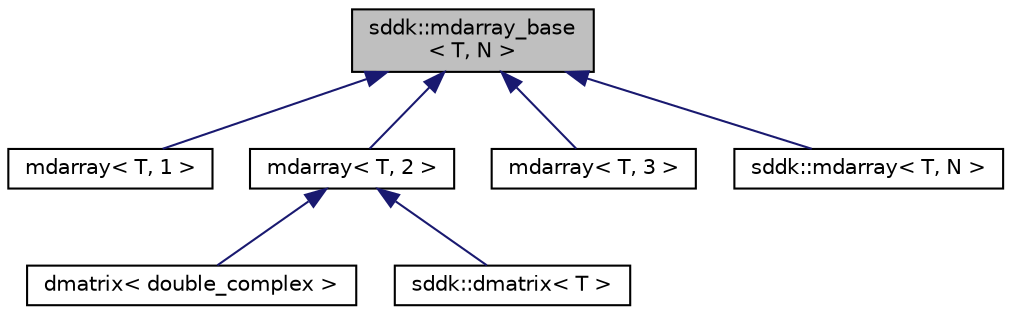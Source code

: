digraph "sddk::mdarray_base&lt; T, N &gt;"
{
 // INTERACTIVE_SVG=YES
  edge [fontname="Helvetica",fontsize="10",labelfontname="Helvetica",labelfontsize="10"];
  node [fontname="Helvetica",fontsize="10",shape=record];
  Node1 [label="sddk::mdarray_base\l\< T, N \>",height=0.2,width=0.4,color="black", fillcolor="grey75", style="filled", fontcolor="black"];
  Node1 -> Node2 [dir="back",color="midnightblue",fontsize="10",style="solid",fontname="Helvetica"];
  Node2 [label="mdarray\< T, 1 \>",height=0.2,width=0.4,color="black", fillcolor="white", style="filled",URL="$classsddk_1_1mdarray.html"];
  Node1 -> Node3 [dir="back",color="midnightblue",fontsize="10",style="solid",fontname="Helvetica"];
  Node3 [label="mdarray\< T, 2 \>",height=0.2,width=0.4,color="black", fillcolor="white", style="filled",URL="$classsddk_1_1mdarray.html"];
  Node3 -> Node4 [dir="back",color="midnightblue",fontsize="10",style="solid",fontname="Helvetica"];
  Node4 [label="dmatrix\< double_complex \>",height=0.2,width=0.4,color="black", fillcolor="white", style="filled",URL="$classsddk_1_1dmatrix.html"];
  Node3 -> Node5 [dir="back",color="midnightblue",fontsize="10",style="solid",fontname="Helvetica"];
  Node5 [label="sddk::dmatrix\< T \>",height=0.2,width=0.4,color="black", fillcolor="white", style="filled",URL="$classsddk_1_1dmatrix.html",tooltip="Distributed matrix. "];
  Node1 -> Node6 [dir="back",color="midnightblue",fontsize="10",style="solid",fontname="Helvetica"];
  Node6 [label="mdarray\< T, 3 \>",height=0.2,width=0.4,color="black", fillcolor="white", style="filled",URL="$classsddk_1_1mdarray.html"];
  Node1 -> Node7 [dir="back",color="midnightblue",fontsize="10",style="solid",fontname="Helvetica"];
  Node7 [label="sddk::mdarray\< T, N \>",height=0.2,width=0.4,color="black", fillcolor="white", style="filled",URL="$classsddk_1_1mdarray.html",tooltip="Multidimensional array. "];
}
